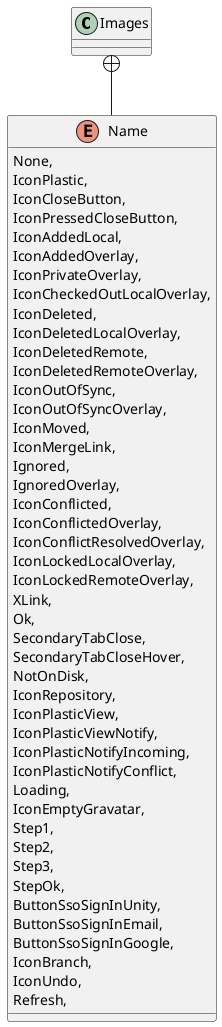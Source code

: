 @startuml
class Images {
}
enum Name {
    None,
    IconPlastic,
    IconCloseButton,
    IconPressedCloseButton,
    IconAddedLocal,
    IconAddedOverlay,
    IconPrivateOverlay,
    IconCheckedOutLocalOverlay,
    IconDeleted,
    IconDeletedLocalOverlay,
    IconDeletedRemote,
    IconDeletedRemoteOverlay,
    IconOutOfSync,
    IconOutOfSyncOverlay,
    IconMoved,
    IconMergeLink,
    Ignored,
    IgnoredOverlay,
    IconConflicted,
    IconConflictedOverlay,
    IconConflictResolvedOverlay,
    IconLockedLocalOverlay,
    IconLockedRemoteOverlay,
    XLink,
    Ok,
    SecondaryTabClose,
    SecondaryTabCloseHover,
    NotOnDisk,
    IconRepository,
    IconPlasticView,
    IconPlasticViewNotify,
    IconPlasticNotifyIncoming,
    IconPlasticNotifyConflict,
    Loading,
    IconEmptyGravatar,
    Step1,
    Step2,
    Step3,
    StepOk,
    ButtonSsoSignInUnity,
    ButtonSsoSignInEmail,
    ButtonSsoSignInGoogle,
    IconBranch,
    IconUndo,
    Refresh,
}
Images +-- Name
@enduml
